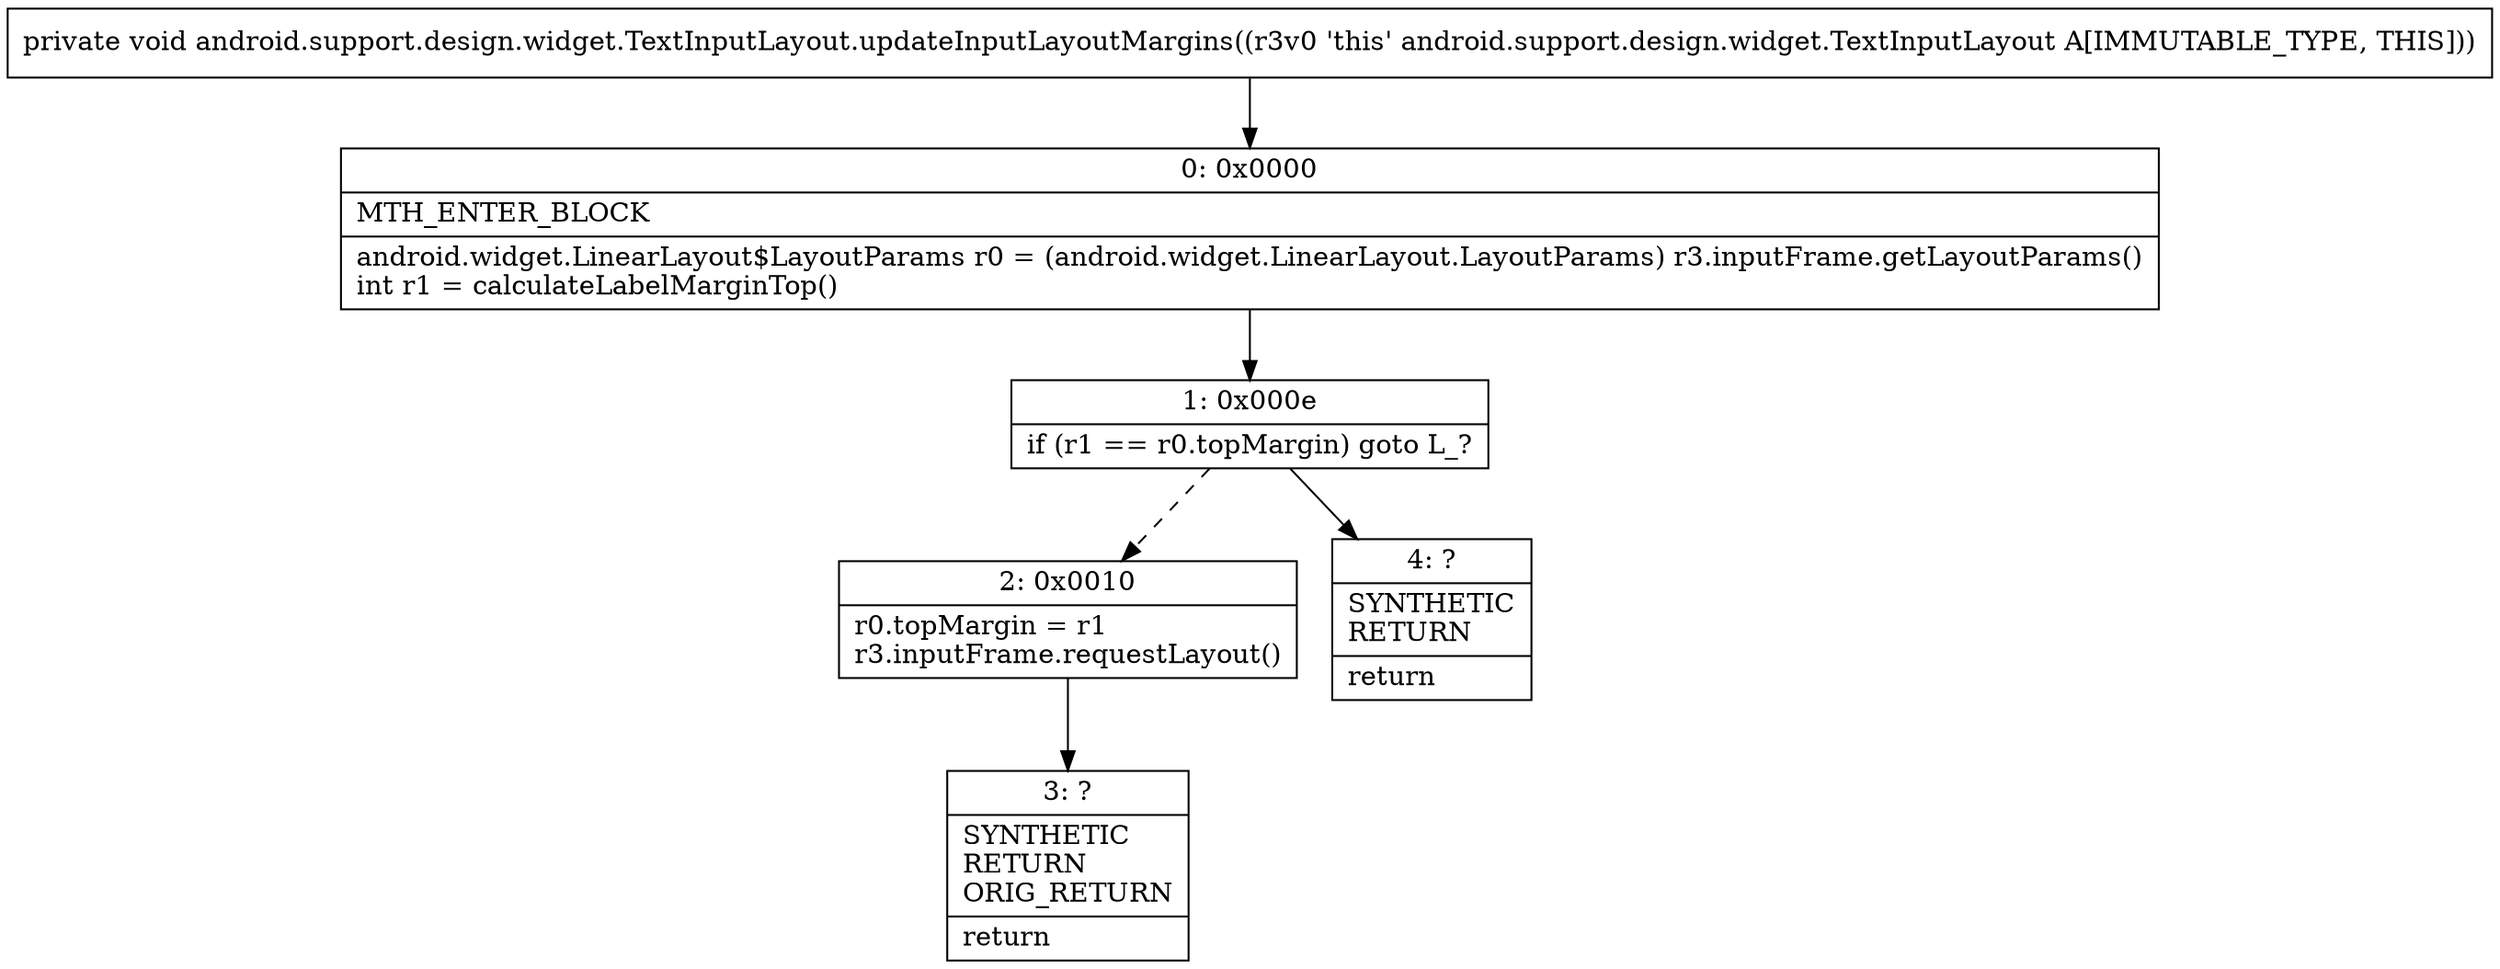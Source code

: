 digraph "CFG forandroid.support.design.widget.TextInputLayout.updateInputLayoutMargins()V" {
Node_0 [shape=record,label="{0\:\ 0x0000|MTH_ENTER_BLOCK\l|android.widget.LinearLayout$LayoutParams r0 = (android.widget.LinearLayout.LayoutParams) r3.inputFrame.getLayoutParams()\lint r1 = calculateLabelMarginTop()\l}"];
Node_1 [shape=record,label="{1\:\ 0x000e|if (r1 == r0.topMargin) goto L_?\l}"];
Node_2 [shape=record,label="{2\:\ 0x0010|r0.topMargin = r1\lr3.inputFrame.requestLayout()\l}"];
Node_3 [shape=record,label="{3\:\ ?|SYNTHETIC\lRETURN\lORIG_RETURN\l|return\l}"];
Node_4 [shape=record,label="{4\:\ ?|SYNTHETIC\lRETURN\l|return\l}"];
MethodNode[shape=record,label="{private void android.support.design.widget.TextInputLayout.updateInputLayoutMargins((r3v0 'this' android.support.design.widget.TextInputLayout A[IMMUTABLE_TYPE, THIS])) }"];
MethodNode -> Node_0;
Node_0 -> Node_1;
Node_1 -> Node_2[style=dashed];
Node_1 -> Node_4;
Node_2 -> Node_3;
}


